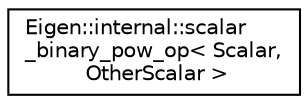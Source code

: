 digraph "Graphical Class Hierarchy"
{
  edge [fontname="Helvetica",fontsize="10",labelfontname="Helvetica",labelfontsize="10"];
  node [fontname="Helvetica",fontsize="10",shape=record];
  rankdir="LR";
  Node1 [label="Eigen::internal::scalar\l_binary_pow_op\< Scalar,\l OtherScalar \>",height=0.2,width=0.4,color="black", fillcolor="white", style="filled",URL="$struct_eigen_1_1internal_1_1scalar__binary__pow__op.html"];
}
